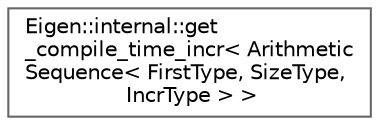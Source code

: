digraph "Graphical Class Hierarchy"
{
 // LATEX_PDF_SIZE
  bgcolor="transparent";
  edge [fontname=Helvetica,fontsize=10,labelfontname=Helvetica,labelfontsize=10];
  node [fontname=Helvetica,fontsize=10,shape=box,height=0.2,width=0.4];
  rankdir="LR";
  Node0 [id="Node000000",label="Eigen::internal::get\l_compile_time_incr\< Arithmetic\lSequence\< FirstType, SizeType,\l IncrType \> \>",height=0.2,width=0.4,color="grey40", fillcolor="white", style="filled",URL="$structEigen_1_1internal_1_1get__compile__time__incr_3_01ArithmeticSequence_3_01FirstType_00_01SizeType_00_01IncrType_01_4_01_4.html",tooltip=" "];
}
